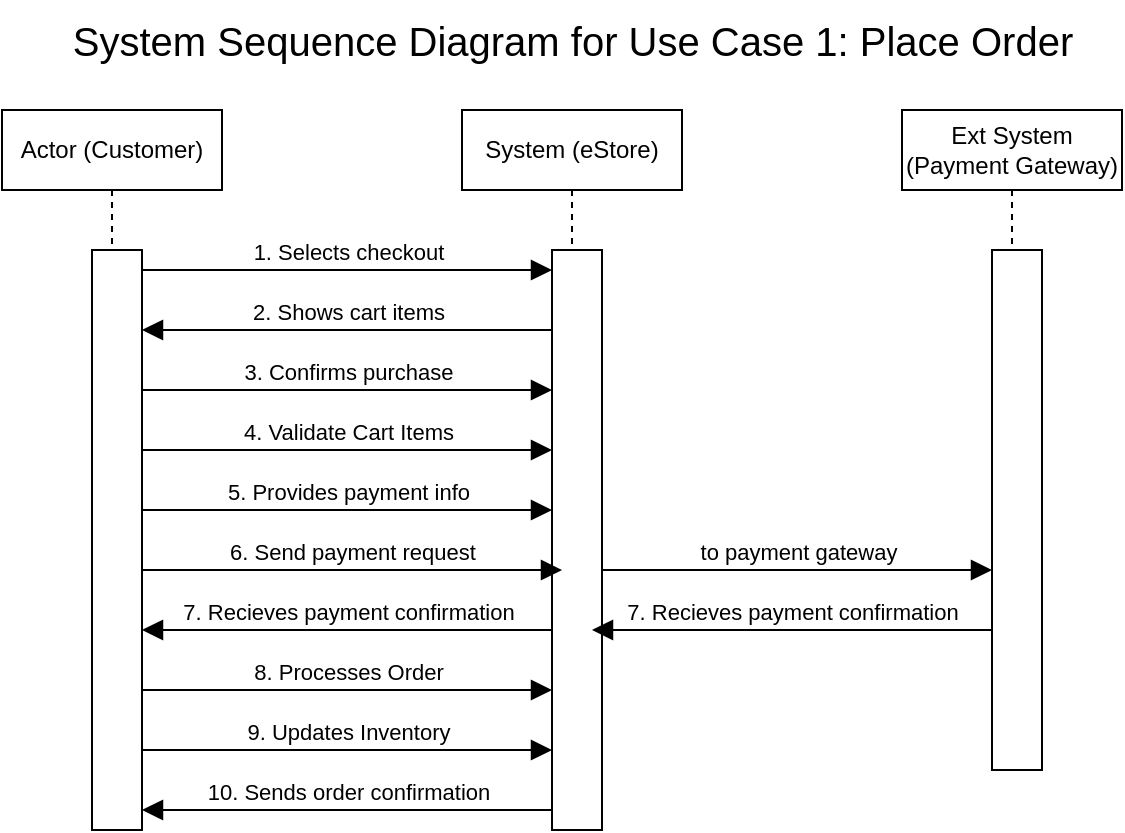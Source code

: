 <mxfile version="24.7.7">
  <diagram name="Page-1" id="2YBvvXClWsGukQMizWep">
    <mxGraphModel dx="989" dy="1670" grid="1" gridSize="10" guides="1" tooltips="1" connect="1" arrows="1" fold="1" page="1" pageScale="1" pageWidth="850" pageHeight="1100" math="0" shadow="0">
      <root>
        <mxCell id="0" />
        <mxCell id="1" parent="0" />
        <mxCell id="aM9ryv3xv72pqoxQDRHE-1" value="Actor (Customer)" style="shape=umlLifeline;perimeter=lifelinePerimeter;whiteSpace=wrap;html=1;container=0;dropTarget=0;collapsible=0;recursiveResize=0;outlineConnect=0;portConstraint=eastwest;newEdgeStyle={&quot;edgeStyle&quot;:&quot;elbowEdgeStyle&quot;,&quot;elbow&quot;:&quot;vertical&quot;,&quot;curved&quot;:0,&quot;rounded&quot;:0};" parent="1" vertex="1">
          <mxGeometry x="40" y="40" width="110" height="360" as="geometry" />
        </mxCell>
        <mxCell id="aM9ryv3xv72pqoxQDRHE-2" value="" style="html=1;points=[];perimeter=orthogonalPerimeter;outlineConnect=0;targetShapes=umlLifeline;portConstraint=eastwest;newEdgeStyle={&quot;edgeStyle&quot;:&quot;elbowEdgeStyle&quot;,&quot;elbow&quot;:&quot;vertical&quot;,&quot;curved&quot;:0,&quot;rounded&quot;:0};" parent="aM9ryv3xv72pqoxQDRHE-1" vertex="1">
          <mxGeometry x="45" y="70" width="25" height="290" as="geometry" />
        </mxCell>
        <mxCell id="aM9ryv3xv72pqoxQDRHE-5" value="System (eStore)" style="shape=umlLifeline;perimeter=lifelinePerimeter;whiteSpace=wrap;html=1;container=0;dropTarget=0;collapsible=0;recursiveResize=0;outlineConnect=0;portConstraint=eastwest;newEdgeStyle={&quot;edgeStyle&quot;:&quot;elbowEdgeStyle&quot;,&quot;elbow&quot;:&quot;vertical&quot;,&quot;curved&quot;:0,&quot;rounded&quot;:0};" parent="1" vertex="1">
          <mxGeometry x="270" y="40" width="110" height="360" as="geometry" />
        </mxCell>
        <mxCell id="aM9ryv3xv72pqoxQDRHE-6" value="" style="html=1;points=[];perimeter=orthogonalPerimeter;outlineConnect=0;targetShapes=umlLifeline;portConstraint=eastwest;newEdgeStyle={&quot;edgeStyle&quot;:&quot;elbowEdgeStyle&quot;,&quot;elbow&quot;:&quot;vertical&quot;,&quot;curved&quot;:0,&quot;rounded&quot;:0};" parent="aM9ryv3xv72pqoxQDRHE-5" vertex="1">
          <mxGeometry x="45" y="70" width="25" height="290" as="geometry" />
        </mxCell>
        <mxCell id="aM9ryv3xv72pqoxQDRHE-7" value="1. Selects checkout" style="html=1;verticalAlign=bottom;endArrow=block;edgeStyle=elbowEdgeStyle;elbow=vertical;curved=0;rounded=0;endFill=1;endSize=8;startSize=8;" parent="1" source="aM9ryv3xv72pqoxQDRHE-2" edge="1">
          <mxGeometry x="0.003" relative="1" as="geometry">
            <mxPoint x="195" y="130" as="sourcePoint" />
            <Array as="points">
              <mxPoint x="180" y="120" />
            </Array>
            <mxPoint x="315" y="120" as="targetPoint" />
            <mxPoint as="offset" />
          </mxGeometry>
        </mxCell>
        <mxCell id="aM9ryv3xv72pqoxQDRHE-9" value="2. Shows cart items" style="html=1;verticalAlign=bottom;endArrow=block;edgeStyle=elbowEdgeStyle;elbow=vertical;curved=0;rounded=0;endFill=1;endSize=8;startSize=8;" parent="1" edge="1">
          <mxGeometry x="0.001" relative="1" as="geometry">
            <mxPoint x="315" y="150" as="sourcePoint" />
            <Array as="points">
              <mxPoint x="190" y="150" />
            </Array>
            <mxPoint x="110.0" y="150" as="targetPoint" />
            <mxPoint as="offset" />
          </mxGeometry>
        </mxCell>
        <mxCell id="aM9ryv3xv72pqoxQDRHE-10" value="3. Confirms purchase" style="html=1;verticalAlign=bottom;endArrow=block;endSize=8;edgeStyle=elbowEdgeStyle;elbow=vertical;curved=0;rounded=0;endFill=1;" parent="1" edge="1">
          <mxGeometry relative="1" as="geometry">
            <mxPoint x="315" y="180" as="targetPoint" />
            <Array as="points">
              <mxPoint x="180" y="180" />
            </Array>
            <mxPoint x="110.0" y="180" as="sourcePoint" />
          </mxGeometry>
        </mxCell>
        <mxCell id="mZhys056vHCIwO7KTi7l-2" value="Ext System (Payment Gateway)" style="shape=umlLifeline;perimeter=lifelinePerimeter;whiteSpace=wrap;html=1;container=0;dropTarget=0;collapsible=0;recursiveResize=0;outlineConnect=0;portConstraint=eastwest;newEdgeStyle={&quot;edgeStyle&quot;:&quot;elbowEdgeStyle&quot;,&quot;elbow&quot;:&quot;vertical&quot;,&quot;curved&quot;:0,&quot;rounded&quot;:0};" vertex="1" parent="1">
          <mxGeometry x="490" y="40" width="110" height="330" as="geometry" />
        </mxCell>
        <mxCell id="mZhys056vHCIwO7KTi7l-3" value="" style="html=1;points=[];perimeter=orthogonalPerimeter;outlineConnect=0;targetShapes=umlLifeline;portConstraint=eastwest;newEdgeStyle={&quot;edgeStyle&quot;:&quot;elbowEdgeStyle&quot;,&quot;elbow&quot;:&quot;vertical&quot;,&quot;curved&quot;:0,&quot;rounded&quot;:0};" vertex="1" parent="mZhys056vHCIwO7KTi7l-2">
          <mxGeometry x="45" y="70" width="25" height="260" as="geometry" />
        </mxCell>
        <mxCell id="mZhys056vHCIwO7KTi7l-4" value="4. Validate Cart Items" style="html=1;verticalAlign=bottom;endArrow=block;endSize=8;edgeStyle=elbowEdgeStyle;elbow=vertical;curved=0;rounded=0;endFill=1;" edge="1" parent="1">
          <mxGeometry x="0.004" relative="1" as="geometry">
            <mxPoint x="315" y="210" as="targetPoint" />
            <Array as="points">
              <mxPoint x="260" y="210" />
              <mxPoint x="280" y="220" />
              <mxPoint x="180" y="250" />
            </Array>
            <mxPoint x="110.0" y="210" as="sourcePoint" />
            <mxPoint as="offset" />
          </mxGeometry>
        </mxCell>
        <mxCell id="mZhys056vHCIwO7KTi7l-5" value="5. Provides payment info" style="html=1;verticalAlign=bottom;endArrow=block;endSize=8;edgeStyle=elbowEdgeStyle;elbow=vertical;curved=0;rounded=0;endFill=1;" edge="1" parent="1">
          <mxGeometry relative="1" as="geometry">
            <mxPoint x="315" y="240" as="targetPoint" />
            <Array as="points">
              <mxPoint x="170" y="240" />
            </Array>
            <mxPoint x="110.0" y="240" as="sourcePoint" />
          </mxGeometry>
        </mxCell>
        <mxCell id="mZhys056vHCIwO7KTi7l-8" value="to payment gateway" style="html=1;verticalAlign=bottom;endArrow=block;endSize=8;edgeStyle=elbowEdgeStyle;elbow=vertical;curved=0;rounded=0;endFill=1;" edge="1" parent="1" target="mZhys056vHCIwO7KTi7l-3">
          <mxGeometry x="-0.001" relative="1" as="geometry">
            <mxPoint x="528" y="270" as="targetPoint" />
            <Array as="points">
              <mxPoint x="383" y="270" />
            </Array>
            <mxPoint x="340" y="270" as="sourcePoint" />
            <mxPoint as="offset" />
          </mxGeometry>
        </mxCell>
        <mxCell id="mZhys056vHCIwO7KTi7l-9" value="6. Send payment request" style="html=1;verticalAlign=bottom;endArrow=block;endSize=8;edgeStyle=elbowEdgeStyle;elbow=vertical;curved=0;rounded=0;endFill=1;" edge="1" parent="1">
          <mxGeometry x="-0.001" relative="1" as="geometry">
            <mxPoint x="320" y="270" as="targetPoint" />
            <Array as="points">
              <mxPoint x="168" y="270" />
            </Array>
            <mxPoint x="110" y="270" as="sourcePoint" />
            <mxPoint as="offset" />
          </mxGeometry>
        </mxCell>
        <mxCell id="mZhys056vHCIwO7KTi7l-10" value="7. Recieves payment confirmation" style="html=1;verticalAlign=bottom;endArrow=none;endSize=8;edgeStyle=elbowEdgeStyle;elbow=vertical;curved=0;rounded=0;endFill=0;startArrow=block;startFill=1;startSize=8;" edge="1" parent="1">
          <mxGeometry x="-0.001" relative="1" as="geometry">
            <mxPoint x="535" y="300" as="targetPoint" />
            <Array as="points">
              <mxPoint x="393" y="300" />
            </Array>
            <mxPoint x="335" y="300" as="sourcePoint" />
            <mxPoint as="offset" />
          </mxGeometry>
        </mxCell>
        <mxCell id="mZhys056vHCIwO7KTi7l-11" value="7. Recieves payment confirmation" style="html=1;verticalAlign=bottom;endArrow=none;endSize=8;edgeStyle=elbowEdgeStyle;elbow=vertical;curved=0;rounded=0;endFill=0;startArrow=block;startFill=1;startSize=8;" edge="1" parent="1" target="aM9ryv3xv72pqoxQDRHE-6">
          <mxGeometry x="-0.001" relative="1" as="geometry">
            <mxPoint x="310" y="300" as="targetPoint" />
            <Array as="points">
              <mxPoint x="168" y="300" />
            </Array>
            <mxPoint x="110" y="300" as="sourcePoint" />
            <mxPoint as="offset" />
          </mxGeometry>
        </mxCell>
        <mxCell id="mZhys056vHCIwO7KTi7l-12" value="8. Processes Order" style="html=1;verticalAlign=bottom;endArrow=block;endSize=8;edgeStyle=elbowEdgeStyle;elbow=vertical;curved=0;rounded=0;endFill=1;" edge="1" parent="1" target="aM9ryv3xv72pqoxQDRHE-6">
          <mxGeometry x="-0.001" relative="1" as="geometry">
            <mxPoint x="310" y="330" as="targetPoint" />
            <Array as="points">
              <mxPoint x="168" y="330" />
            </Array>
            <mxPoint x="110" y="330" as="sourcePoint" />
            <mxPoint as="offset" />
          </mxGeometry>
        </mxCell>
        <mxCell id="mZhys056vHCIwO7KTi7l-14" value="9. Updates Inventory" style="html=1;verticalAlign=bottom;endArrow=block;endSize=8;edgeStyle=elbowEdgeStyle;elbow=vertical;curved=0;rounded=0;endFill=1;" edge="1" parent="1" target="aM9ryv3xv72pqoxQDRHE-6">
          <mxGeometry x="-0.001" relative="1" as="geometry">
            <mxPoint x="310" y="360" as="targetPoint" />
            <Array as="points">
              <mxPoint x="168" y="360" />
            </Array>
            <mxPoint x="110" y="360" as="sourcePoint" />
            <mxPoint as="offset" />
          </mxGeometry>
        </mxCell>
        <mxCell id="mZhys056vHCIwO7KTi7l-15" value="10. Sends order confirmation" style="html=1;verticalAlign=bottom;endArrow=none;endSize=8;edgeStyle=elbowEdgeStyle;elbow=vertical;curved=0;rounded=0;endFill=0;startArrow=block;startFill=1;startSize=8;" edge="1" parent="1" target="aM9ryv3xv72pqoxQDRHE-6">
          <mxGeometry x="-0.001" relative="1" as="geometry">
            <mxPoint x="310" y="390" as="targetPoint" />
            <Array as="points">
              <mxPoint x="168" y="390" />
            </Array>
            <mxPoint x="110" y="390" as="sourcePoint" />
            <mxPoint as="offset" />
          </mxGeometry>
        </mxCell>
        <mxCell id="mZhys056vHCIwO7KTi7l-16" value="&lt;font style=&quot;font-size: 20px;&quot;&gt;System Sequence Diagram for Use Case 1: Place Order&lt;/font&gt;" style="text;html=1;align=center;verticalAlign=middle;resizable=0;points=[];autosize=1;strokeColor=none;fillColor=none;" vertex="1" parent="1">
          <mxGeometry x="65" y="-15" width="520" height="40" as="geometry" />
        </mxCell>
      </root>
    </mxGraphModel>
  </diagram>
</mxfile>
